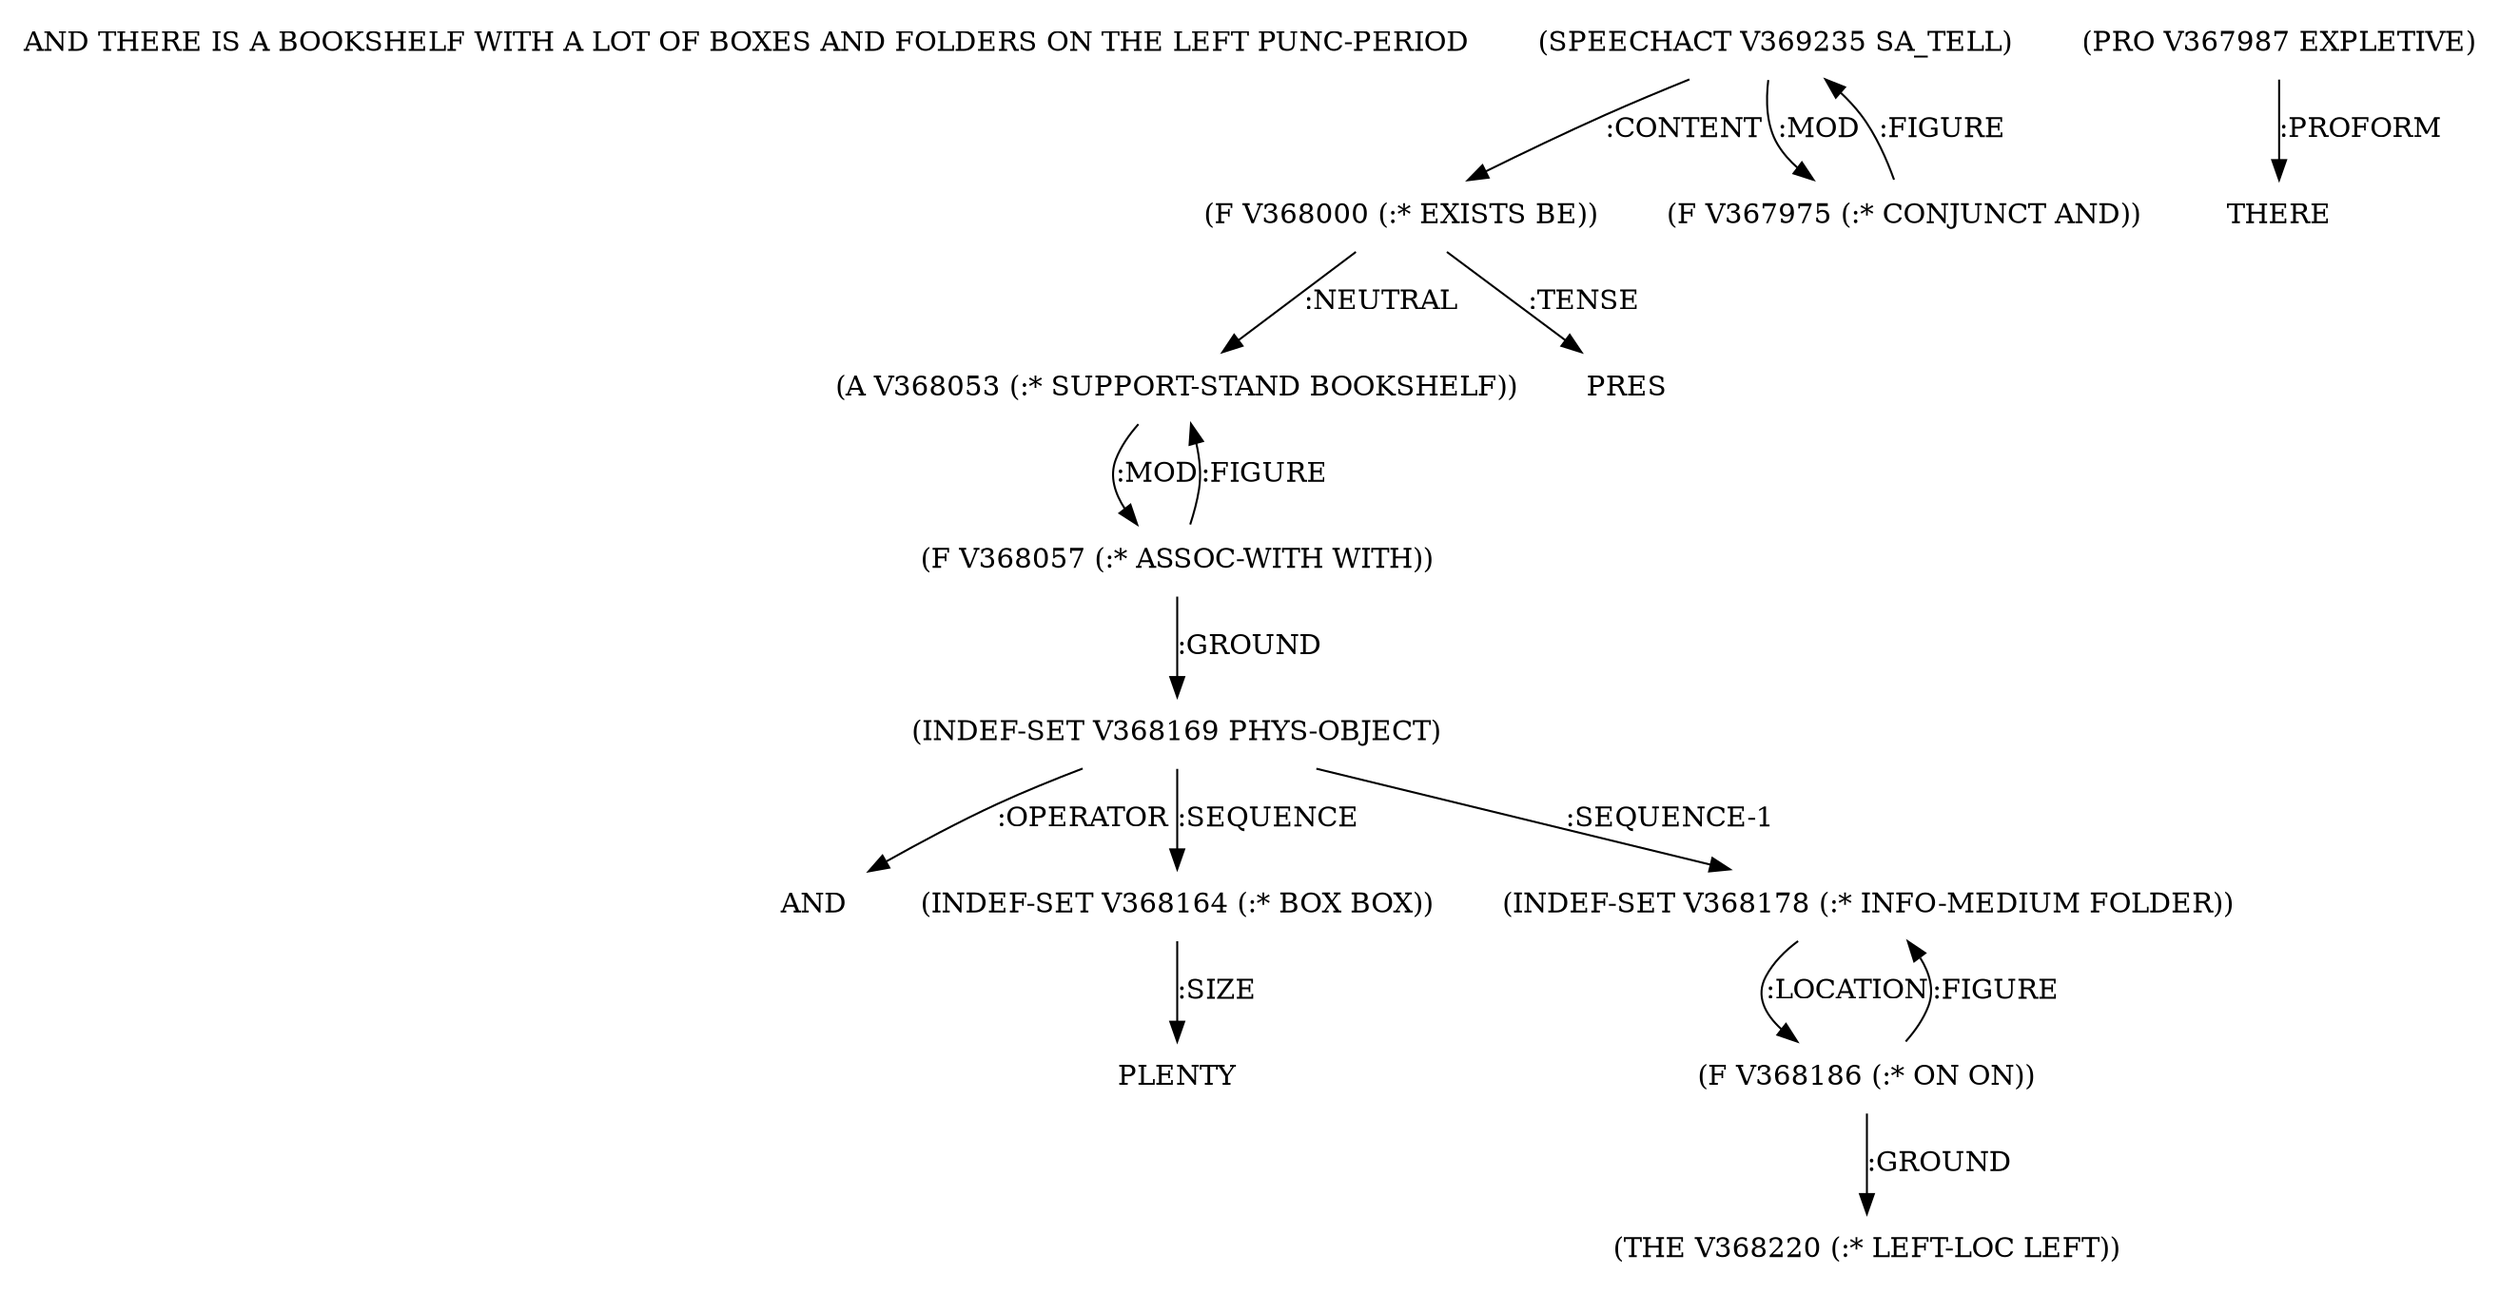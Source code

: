 digraph Terms {
  node [shape=none]
  "AND THERE IS A BOOKSHELF WITH A LOT OF BOXES AND FOLDERS ON THE LEFT PUNC-PERIOD"
  "V369235" [label="(SPEECHACT V369235 SA_TELL)"]
  "V369235" -> "V368000" [label=":CONTENT"]
  "V369235" -> "V367975" [label=":MOD"]
  "V367975" [label="(F V367975 (:* CONJUNCT AND))"]
  "V367975" -> "V369235" [label=":FIGURE"]
  "V368000" [label="(F V368000 (:* EXISTS BE))"]
  "V368000" -> "V368053" [label=":NEUTRAL"]
  "V368000" -> "NT371145" [label=":TENSE"]
  "NT371145" [label="PRES"]
  "V367987" [label="(PRO V367987 EXPLETIVE)"]
  "V367987" -> "NT371146" [label=":PROFORM"]
  "NT371146" [label="THERE"]
  "V368053" [label="(A V368053 (:* SUPPORT-STAND BOOKSHELF))"]
  "V368053" -> "V368057" [label=":MOD"]
  "V368057" [label="(F V368057 (:* ASSOC-WITH WITH))"]
  "V368057" -> "V368169" [label=":GROUND"]
  "V368057" -> "V368053" [label=":FIGURE"]
  "V368169" [label="(INDEF-SET V368169 PHYS-OBJECT)"]
  "V368169" -> "NT371147" [label=":OPERATOR"]
  "NT371147" [label="AND"]
  "V368169" -> "V368164" [label=":SEQUENCE"]
  "V368169" -> "V368178" [label=":SEQUENCE-1"]
  "V368164" [label="(INDEF-SET V368164 (:* BOX BOX))"]
  "V368164" -> "NT371148" [label=":SIZE"]
  "NT371148" [label="PLENTY"]
  "V368178" [label="(INDEF-SET V368178 (:* INFO-MEDIUM FOLDER))"]
  "V368178" -> "V368186" [label=":LOCATION"]
  "V368186" [label="(F V368186 (:* ON ON))"]
  "V368186" -> "V368220" [label=":GROUND"]
  "V368186" -> "V368178" [label=":FIGURE"]
  "V368220" [label="(THE V368220 (:* LEFT-LOC LEFT))"]
}
